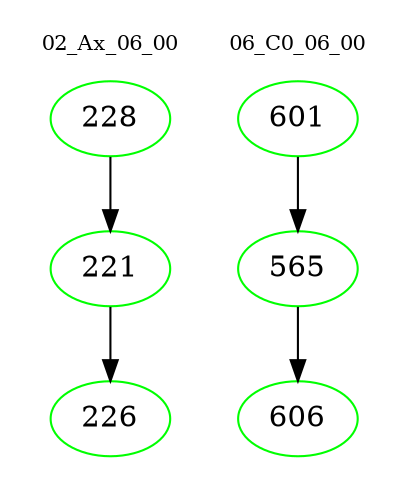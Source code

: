 digraph{
subgraph cluster_0 {
color = white
label = "02_Ax_06_00";
fontsize=10;
T0_228 [label="228", color="green"]
T0_228 -> T0_221 [color="black"]
T0_221 [label="221", color="green"]
T0_221 -> T0_226 [color="black"]
T0_226 [label="226", color="green"]
}
subgraph cluster_1 {
color = white
label = "06_C0_06_00";
fontsize=10;
T1_601 [label="601", color="green"]
T1_601 -> T1_565 [color="black"]
T1_565 [label="565", color="green"]
T1_565 -> T1_606 [color="black"]
T1_606 [label="606", color="green"]
}
}
